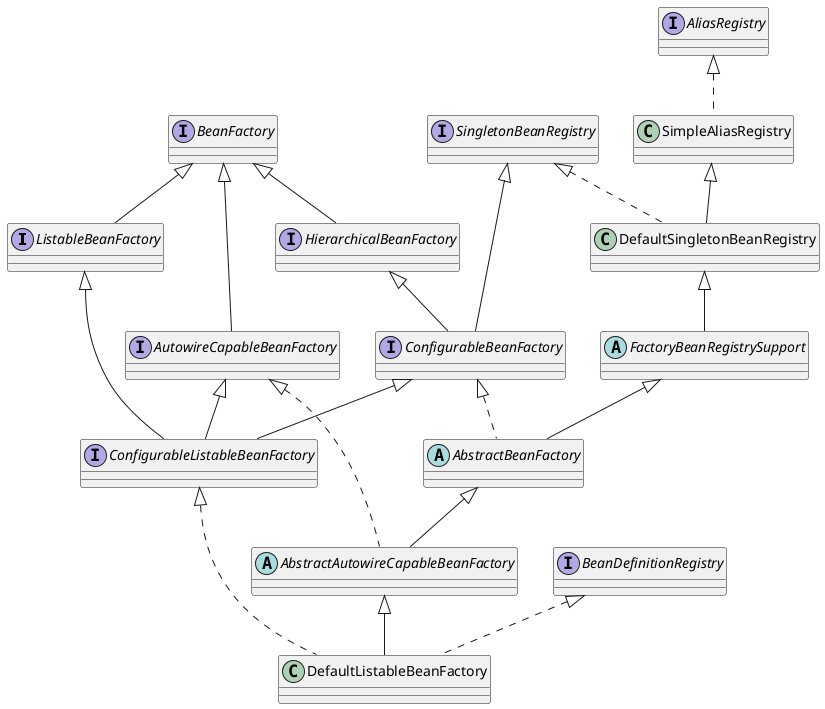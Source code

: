 @startuml
'https://plantuml.com/class-diagram

interface ListableBeanFactory extends BeanFactory {}

interface AutowireCapableBeanFactory extends BeanFactory {}

interface HierarchicalBeanFactory extends BeanFactory {}

interface ConfigurableBeanFactory extends HierarchicalBeanFactory,SingletonBeanRegistry {}

interface ConfigurableListableBeanFactory extends ListableBeanFactory, AutowireCapableBeanFactory, ConfigurableBeanFactory {}

class SimpleAliasRegistry implements AliasRegistry {}

class DefaultSingletonBeanRegistry extends SimpleAliasRegistry implements SingletonBeanRegistry {}

abstract class FactoryBeanRegistrySupport extends DefaultSingletonBeanRegistry {}

abstract class AbstractBeanFactory extends FactoryBeanRegistrySupport implements ConfigurableBeanFactory {}

abstract class AbstractAutowireCapableBeanFactory extends AbstractBeanFactory implements AutowireCapableBeanFactory {}

class DefaultListableBeanFactory extends AbstractAutowireCapableBeanFactory implements ConfigurableListableBeanFactory, BeanDefinitionRegistry {}

@enduml